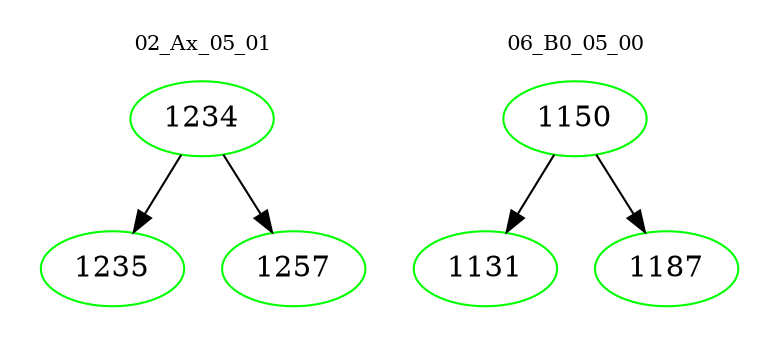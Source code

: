 digraph{
subgraph cluster_0 {
color = white
label = "02_Ax_05_01";
fontsize=10;
T0_1234 [label="1234", color="green"]
T0_1234 -> T0_1235 [color="black"]
T0_1235 [label="1235", color="green"]
T0_1234 -> T0_1257 [color="black"]
T0_1257 [label="1257", color="green"]
}
subgraph cluster_1 {
color = white
label = "06_B0_05_00";
fontsize=10;
T1_1150 [label="1150", color="green"]
T1_1150 -> T1_1131 [color="black"]
T1_1131 [label="1131", color="green"]
T1_1150 -> T1_1187 [color="black"]
T1_1187 [label="1187", color="green"]
}
}

